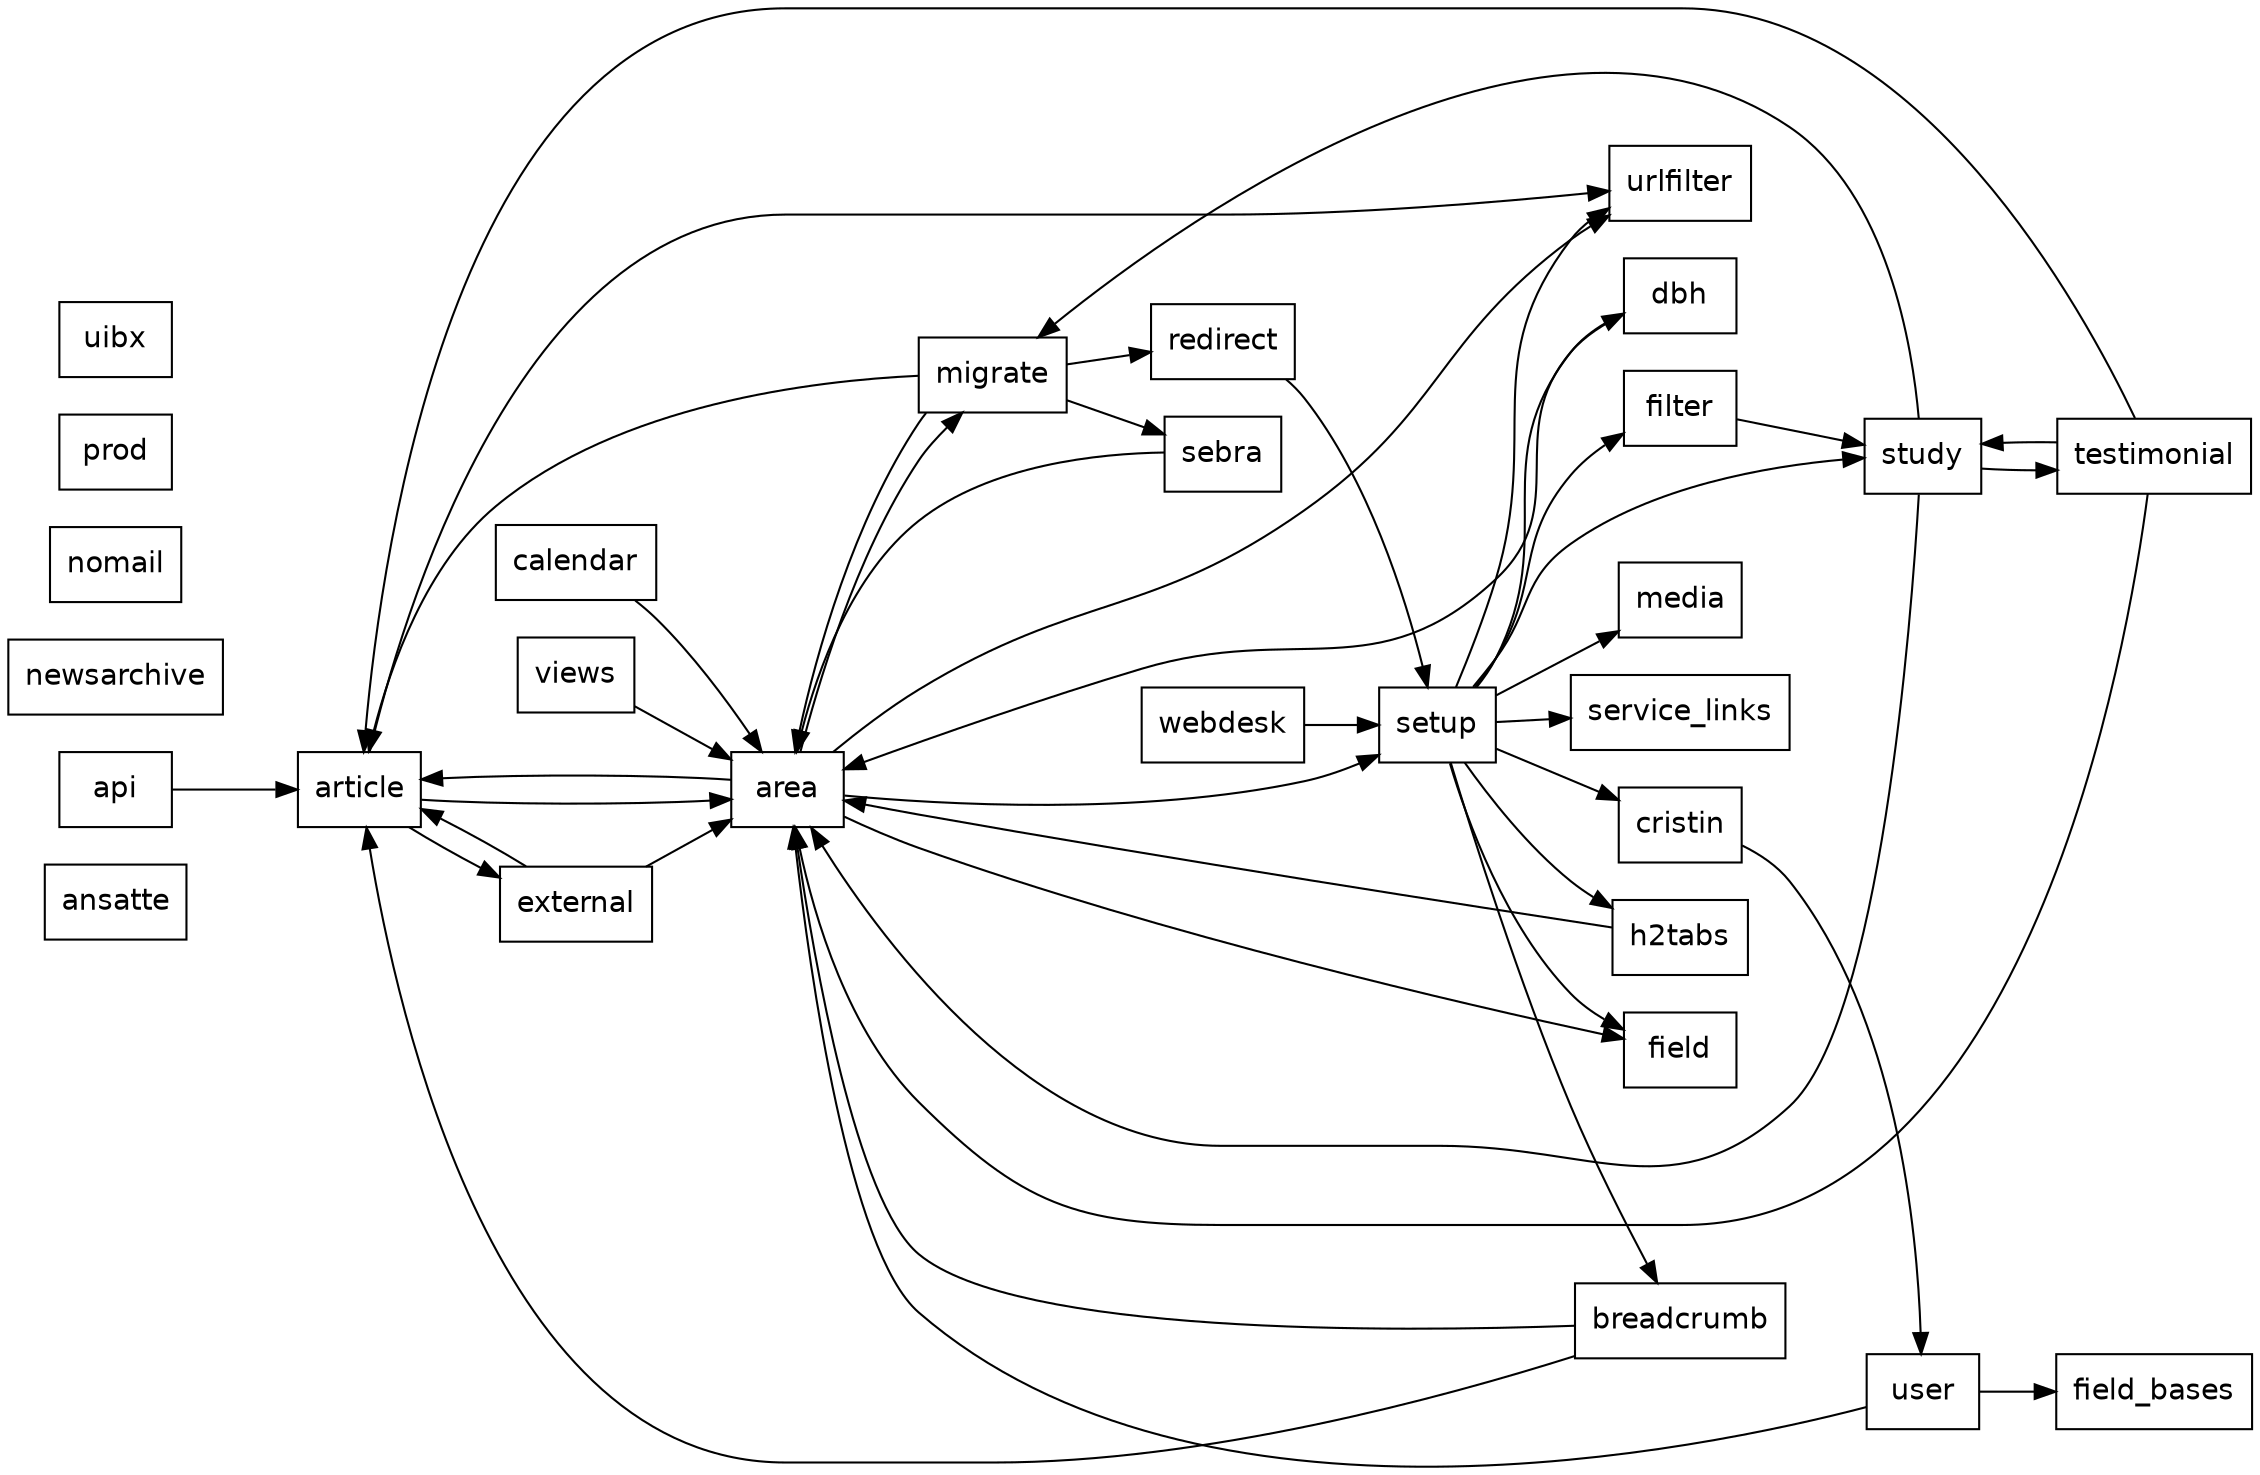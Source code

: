 digraph {
  rankdir=LR;
  node [shape=box, padding=0, fontname=Helvetica];
  uib_ansatte [label="ansatte"];
  uib_api [label="api"];
  uib_api -> uib_article;
  uib_area [label="area"];
  uib_area -> uib_article;
  uib_area -> uib_field;
  uib_area -> uib_migrate;
  uib_area -> uib_setup;
  uib_area -> uib_urlfilter;
  uib_article [label="article"];
  uib_article -> uib_area;
  uib_article -> uib_external;
  uib_article -> uib_urlfilter;
  uib_breadcrumb [label="breadcrumb"];
  uib_breadcrumb -> uib_area;
  uib_breadcrumb -> uib_article;
  uib_calendar [label="calendar"];
  uib_calendar -> uib_area;
  uib_cristin [label="cristin"];
  uib_cristin -> uib_user;
  uib_dbh [label="dbh"];
  uib_dbh -> uib_area;
  uib_external [label="external"];
  uib_external -> uib_area;
  uib_external -> uib_article;
  uib_field [label="field"];
  uib_field_bases [label="field_bases"];
  uib_filter [label="filter"];
  uib_filter -> uib_study;
  uib_h2tabs [label="h2tabs"];
  uib_h2tabs -> uib_area;
  uib_media [label="media"];
  uib_migrate [label="migrate"];
  uib_migrate -> uib_article;
  uib_migrate -> uib_area;
  uib_migrate -> uib_sebra;
  uib_migrate -> uib_redirect;
  uib_newsarchive [label="newsarchive"];
  uib_nomail [label="nomail"];
  uib_prod [label="prod"];
  uib_redirect [label="redirect"];
  uib_redirect -> uib_setup;
  uib_sebra [label="sebra"];
  uib_sebra -> uib_area;
  uib_service_links [label="service_links"];
  uib_setup [label="setup"];
  uib_setup -> uib_breadcrumb;
  uib_setup -> uib_cristin;
  uib_setup -> uib_dbh;
  uib_setup -> uib_field;
  uib_setup -> uib_filter;
  uib_setup -> uib_h2tabs;
  uib_setup -> uib_media;
  uib_setup -> uib_service_links;
  uib_setup -> uib_study;
  uib_setup -> uib_urlfilter;
  uib_study [label="study"];
  uib_study -> uib_area;
  uib_study -> uib_migrate;
  uib_study -> uib_testimonial;
  uib_testimonial [label="testimonial"];
  uib_testimonial -> uib_area;
  uib_testimonial -> uib_article;
  uib_testimonial -> uib_study;
  uib_urlfilter [label="urlfilter"];
  uib_user [label="user"];
  uib_user -> uib_area;
  uib_user -> uib_field_bases;
  uib_views [label="views"];
  uib_views -> uib_area;
  uib_webdesk [label="webdesk"];
  uib_webdesk -> uib_setup;
  uibx [label="uibx"];
}
